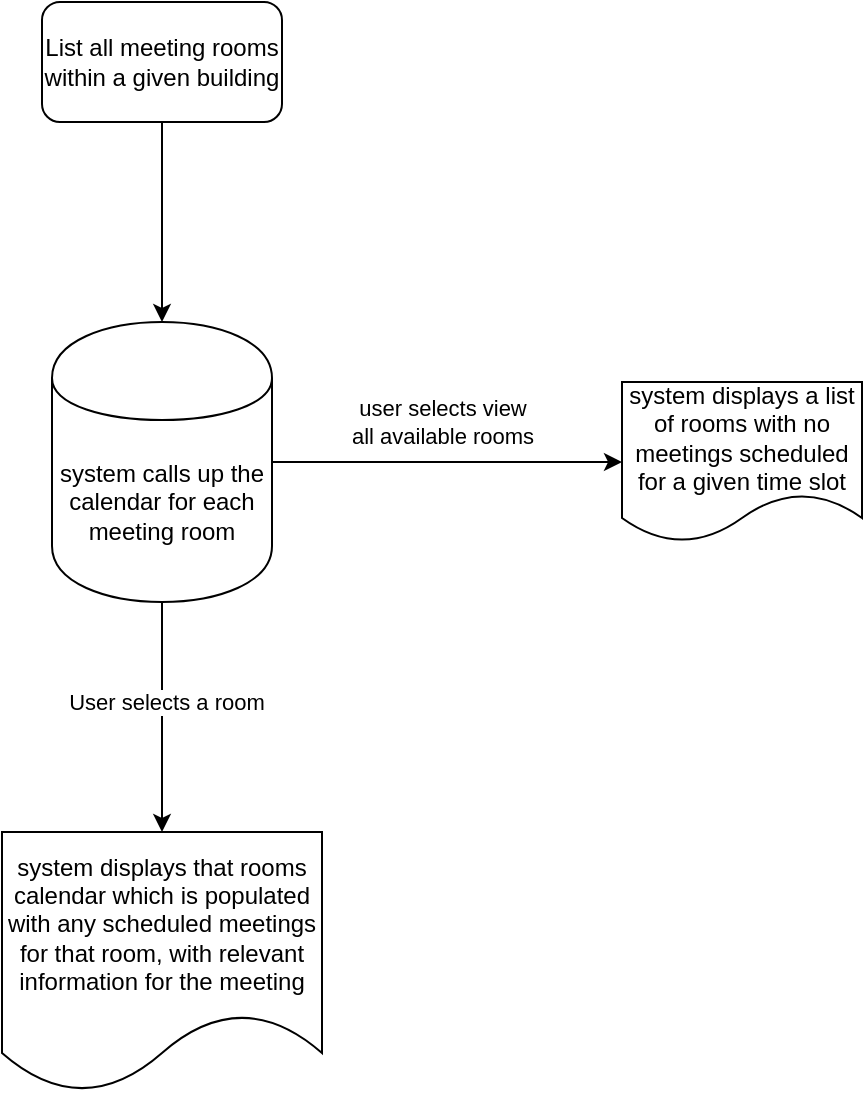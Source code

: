 <mxfile version="14.4.2" type="device"><diagram id="C5RBs43oDa-KdzZeNtuy" name="Page-1"><mxGraphModel dx="702" dy="572" grid="1" gridSize="10" guides="1" tooltips="1" connect="1" arrows="1" fold="1" page="1" pageScale="1" pageWidth="827" pageHeight="1169" math="0" shadow="0"><root><mxCell id="WIyWlLk6GJQsqaUBKTNV-0"/><mxCell id="WIyWlLk6GJQsqaUBKTNV-1" parent="WIyWlLk6GJQsqaUBKTNV-0"/><mxCell id="qYdypmvVbdQdct_U620R-5" value="" style="edgeStyle=orthogonalEdgeStyle;rounded=0;orthogonalLoop=1;jettySize=auto;html=1;" edge="1" parent="WIyWlLk6GJQsqaUBKTNV-1" source="qYdypmvVbdQdct_U620R-0" target="qYdypmvVbdQdct_U620R-4"><mxGeometry relative="1" as="geometry"/></mxCell><mxCell id="qYdypmvVbdQdct_U620R-0" value="List all meeting rooms within a given building" style="rounded=1;whiteSpace=wrap;html=1;" vertex="1" parent="WIyWlLk6GJQsqaUBKTNV-1"><mxGeometry x="320" y="40" width="120" height="60" as="geometry"/></mxCell><mxCell id="qYdypmvVbdQdct_U620R-13" style="edgeStyle=orthogonalEdgeStyle;rounded=0;orthogonalLoop=1;jettySize=auto;html=1;exitX=0.5;exitY=1;exitDx=0;exitDy=0;entryX=0.5;entryY=0;entryDx=0;entryDy=0;" edge="1" parent="WIyWlLk6GJQsqaUBKTNV-1" source="qYdypmvVbdQdct_U620R-4" target="qYdypmvVbdQdct_U620R-11"><mxGeometry relative="1" as="geometry"/></mxCell><mxCell id="qYdypmvVbdQdct_U620R-14" value="User selects a room" style="edgeLabel;html=1;align=center;verticalAlign=middle;resizable=0;points=[];" vertex="1" connectable="0" parent="qYdypmvVbdQdct_U620R-13"><mxGeometry x="0.283" y="2" relative="1" as="geometry"><mxPoint y="-24" as="offset"/></mxGeometry></mxCell><mxCell id="qYdypmvVbdQdct_U620R-16" value="" style="edgeStyle=orthogonalEdgeStyle;rounded=0;orthogonalLoop=1;jettySize=auto;html=1;" edge="1" parent="WIyWlLk6GJQsqaUBKTNV-1" source="qYdypmvVbdQdct_U620R-4" target="qYdypmvVbdQdct_U620R-15"><mxGeometry relative="1" as="geometry"/></mxCell><mxCell id="qYdypmvVbdQdct_U620R-17" value="user selects view&lt;br&gt;all available rooms" style="edgeLabel;html=1;align=center;verticalAlign=middle;resizable=0;points=[];" vertex="1" connectable="0" parent="qYdypmvVbdQdct_U620R-16"><mxGeometry x="-0.259" y="-2" relative="1" as="geometry"><mxPoint x="20" y="-22" as="offset"/></mxGeometry></mxCell><mxCell id="qYdypmvVbdQdct_U620R-4" value="&lt;span&gt;system calls up the calendar for each meeting room&lt;/span&gt;" style="shape=cylinder;whiteSpace=wrap;html=1;boundedLbl=1;backgroundOutline=1;rounded=1;" vertex="1" parent="WIyWlLk6GJQsqaUBKTNV-1"><mxGeometry x="325" y="200" width="110" height="140" as="geometry"/></mxCell><mxCell id="qYdypmvVbdQdct_U620R-11" value="system displays that rooms calendar which is populated with any scheduled meetings for that room, with relevant information for the meeting" style="shape=document;whiteSpace=wrap;html=1;boundedLbl=1;rounded=1;" vertex="1" parent="WIyWlLk6GJQsqaUBKTNV-1"><mxGeometry x="300" y="455" width="160" height="130" as="geometry"/></mxCell><mxCell id="qYdypmvVbdQdct_U620R-15" value="system displays a list of rooms with no meetings scheduled for a given time slot" style="shape=document;whiteSpace=wrap;html=1;boundedLbl=1;rounded=1;" vertex="1" parent="WIyWlLk6GJQsqaUBKTNV-1"><mxGeometry x="610" y="230" width="120" height="80" as="geometry"/></mxCell></root></mxGraphModel></diagram></mxfile>